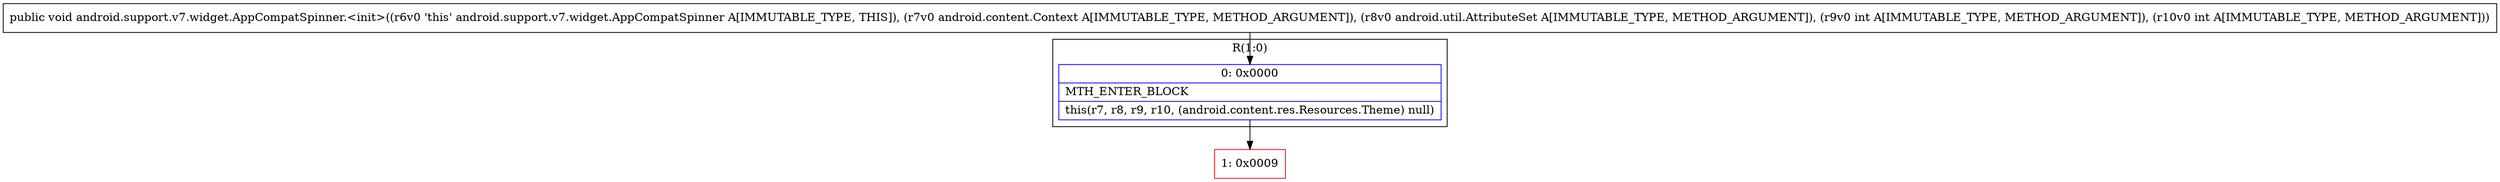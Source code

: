 digraph "CFG forandroid.support.v7.widget.AppCompatSpinner.\<init\>(Landroid\/content\/Context;Landroid\/util\/AttributeSet;II)V" {
subgraph cluster_Region_1939379716 {
label = "R(1:0)";
node [shape=record,color=blue];
Node_0 [shape=record,label="{0\:\ 0x0000|MTH_ENTER_BLOCK\l|this(r7, r8, r9, r10, (android.content.res.Resources.Theme) null)\l}"];
}
Node_1 [shape=record,color=red,label="{1\:\ 0x0009}"];
MethodNode[shape=record,label="{public void android.support.v7.widget.AppCompatSpinner.\<init\>((r6v0 'this' android.support.v7.widget.AppCompatSpinner A[IMMUTABLE_TYPE, THIS]), (r7v0 android.content.Context A[IMMUTABLE_TYPE, METHOD_ARGUMENT]), (r8v0 android.util.AttributeSet A[IMMUTABLE_TYPE, METHOD_ARGUMENT]), (r9v0 int A[IMMUTABLE_TYPE, METHOD_ARGUMENT]), (r10v0 int A[IMMUTABLE_TYPE, METHOD_ARGUMENT])) }"];
MethodNode -> Node_0;
Node_0 -> Node_1;
}

